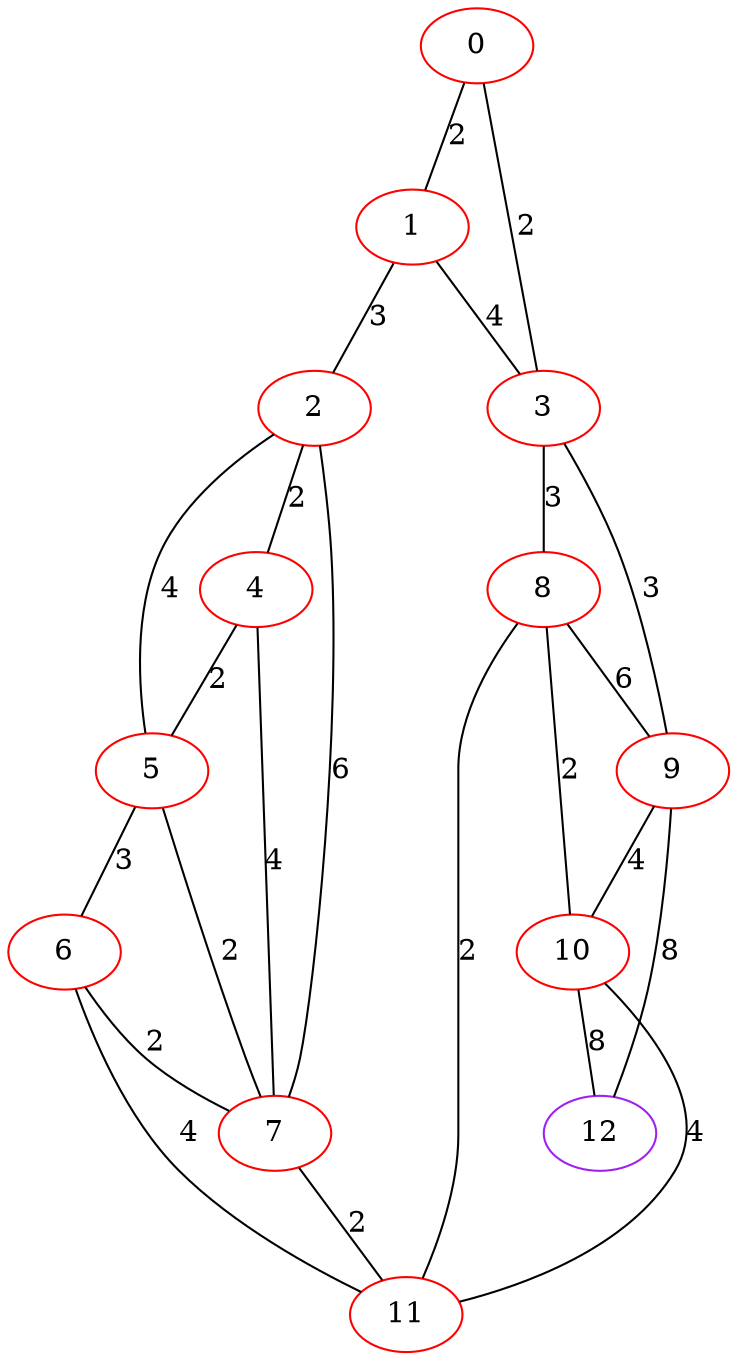 graph "" {
0 [color=red, weight=1];
1 [color=red, weight=1];
2 [color=red, weight=1];
3 [color=red, weight=1];
4 [color=red, weight=1];
5 [color=red, weight=1];
6 [color=red, weight=1];
7 [color=red, weight=1];
8 [color=red, weight=1];
9 [color=red, weight=1];
10 [color=red, weight=1];
11 [color=red, weight=1];
12 [color=purple, weight=4];
0 -- 1  [key=0, label=2];
0 -- 3  [key=0, label=2];
1 -- 2  [key=0, label=3];
1 -- 3  [key=0, label=4];
2 -- 4  [key=0, label=2];
2 -- 5  [key=0, label=4];
2 -- 7  [key=0, label=6];
3 -- 8  [key=0, label=3];
3 -- 9  [key=0, label=3];
4 -- 5  [key=0, label=2];
4 -- 7  [key=0, label=4];
5 -- 6  [key=0, label=3];
5 -- 7  [key=0, label=2];
6 -- 11  [key=0, label=4];
6 -- 7  [key=0, label=2];
7 -- 11  [key=0, label=2];
8 -- 9  [key=0, label=6];
8 -- 10  [key=0, label=2];
8 -- 11  [key=0, label=2];
9 -- 10  [key=0, label=4];
9 -- 12  [key=0, label=8];
10 -- 11  [key=0, label=4];
10 -- 12  [key=0, label=8];
}
